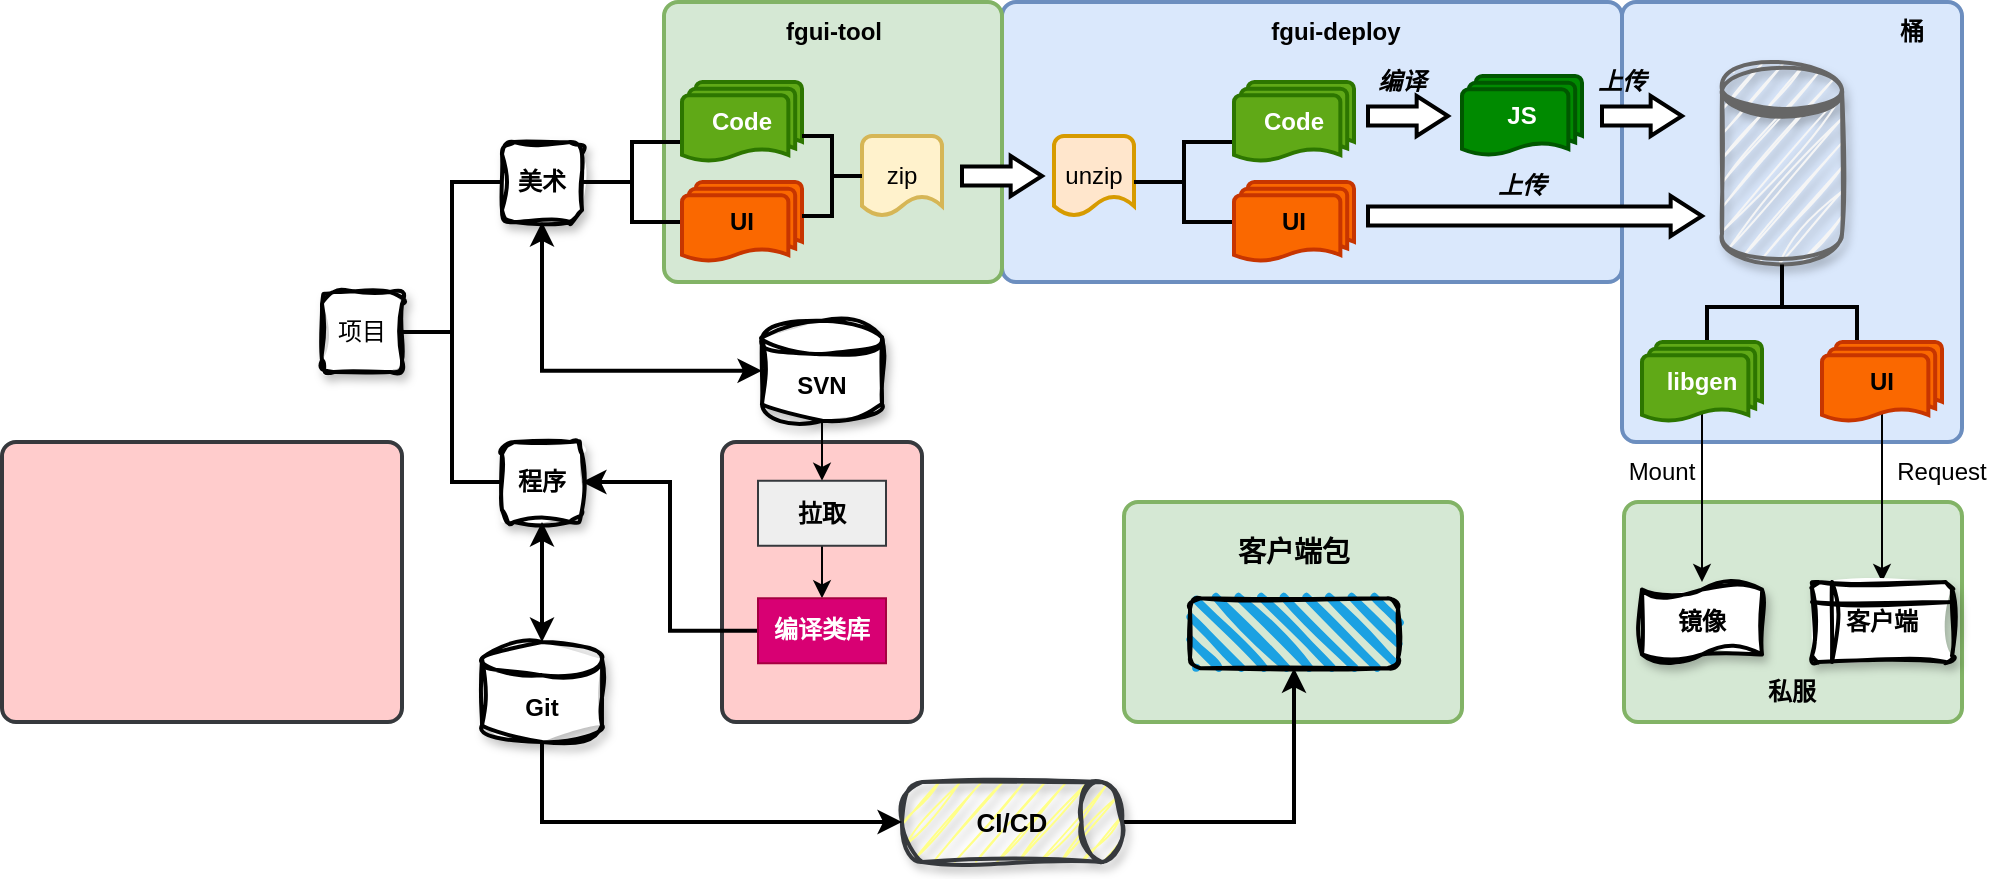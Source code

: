 <mxfile version="24.6.5" type="github">
  <diagram name="第 1 页" id="0kab6wrUSgYUvddVIIdW">
    <mxGraphModel dx="2261" dy="841" grid="1" gridSize="10" guides="1" tooltips="1" connect="1" arrows="1" fold="1" page="1" pageScale="1" pageWidth="827" pageHeight="1169" math="0" shadow="0">
      <root>
        <mxCell id="0" />
        <mxCell id="1" parent="0" />
        <mxCell id="4UdTQVk_SUVW9T-Mre9T-62" value="" style="rounded=1;whiteSpace=wrap;html=1;absoluteArcSize=1;arcSize=14;strokeWidth=2;labelBackgroundColor=none;fillColor=#ffcccc;strokeColor=#36393d;" vertex="1" parent="1">
          <mxGeometry x="240" y="300" width="100" height="140" as="geometry" />
        </mxCell>
        <mxCell id="4UdTQVk_SUVW9T-Mre9T-49" value="" style="rounded=1;whiteSpace=wrap;html=1;absoluteArcSize=1;arcSize=14;strokeWidth=2;strokeColor=#82b366;labelBackgroundColor=none;fillColor=#d5e8d4;" vertex="1" parent="1">
          <mxGeometry x="691" y="330" width="169" height="110" as="geometry" />
        </mxCell>
        <mxCell id="4UdTQVk_SUVW9T-Mre9T-48" value="" style="rounded=1;whiteSpace=wrap;html=1;absoluteArcSize=1;arcSize=14;strokeWidth=2;strokeColor=#6c8ebf;fillColor=#dae8fc;" vertex="1" parent="1">
          <mxGeometry x="690" y="80" width="170" height="220" as="geometry" />
        </mxCell>
        <mxCell id="4UdTQVk_SUVW9T-Mre9T-45" value="" style="rounded=1;whiteSpace=wrap;html=1;absoluteArcSize=1;arcSize=14;strokeWidth=2;strokeColor=#6c8ebf;fillColor=#dae8fc;" vertex="1" parent="1">
          <mxGeometry x="380" y="80" width="310" height="140" as="geometry" />
        </mxCell>
        <mxCell id="4UdTQVk_SUVW9T-Mre9T-44" value="" style="rounded=1;whiteSpace=wrap;html=1;absoluteArcSize=1;arcSize=14;strokeWidth=2;strokeColor=#82b366;labelBackgroundColor=none;fillColor=#d5e8d4;" vertex="1" parent="1">
          <mxGeometry x="211" y="80" width="169" height="140" as="geometry" />
        </mxCell>
        <mxCell id="4UdTQVk_SUVW9T-Mre9T-1" value="项目" style="rounded=1;whiteSpace=wrap;html=1;strokeWidth=2;sketch=1;curveFitting=1;jiggle=2;shadow=1;glass=0;" vertex="1" parent="1">
          <mxGeometry x="40" y="225" width="40" height="40" as="geometry" />
        </mxCell>
        <mxCell id="4UdTQVk_SUVW9T-Mre9T-5" value="" style="strokeWidth=2;html=1;shape=mxgraph.flowchart.annotation_2;align=left;labelPosition=right;pointerEvents=1;" vertex="1" parent="1">
          <mxGeometry x="80" y="170" width="50" height="150" as="geometry" />
        </mxCell>
        <mxCell id="4UdTQVk_SUVW9T-Mre9T-6" value="美术" style="rounded=1;whiteSpace=wrap;html=1;strokeWidth=2;fontStyle=1;sketch=1;curveFitting=1;jiggle=2;shadow=1;" vertex="1" parent="1">
          <mxGeometry x="130" y="150" width="40" height="40" as="geometry" />
        </mxCell>
        <mxCell id="4UdTQVk_SUVW9T-Mre9T-7" value="程序" style="rounded=1;whiteSpace=wrap;html=1;strokeWidth=2;fontStyle=1;glass=0;sketch=1;curveFitting=1;jiggle=2;shadow=1;" vertex="1" parent="1">
          <mxGeometry x="130" y="300" width="40" height="40" as="geometry" />
        </mxCell>
        <mxCell id="4UdTQVk_SUVW9T-Mre9T-10" value="" style="strokeWidth=2;html=1;shape=mxgraph.flowchart.annotation_2;align=left;labelPosition=right;pointerEvents=1;" vertex="1" parent="1">
          <mxGeometry x="170" y="150" width="50" height="40" as="geometry" />
        </mxCell>
        <mxCell id="4UdTQVk_SUVW9T-Mre9T-12" value="Code" style="strokeWidth=2;html=1;shape=mxgraph.flowchart.multi-document;whiteSpace=wrap;fillColor=#60a917;fontColor=#ffffff;strokeColor=#2D7600;fontStyle=1" vertex="1" parent="1">
          <mxGeometry x="220" y="120" width="60" height="40" as="geometry" />
        </mxCell>
        <mxCell id="4UdTQVk_SUVW9T-Mre9T-13" value="UI" style="strokeWidth=2;html=1;shape=mxgraph.flowchart.multi-document;whiteSpace=wrap;fillColor=#fa6800;fontColor=#000000;strokeColor=#C73500;fontStyle=1" vertex="1" parent="1">
          <mxGeometry x="220" y="170" width="60" height="40" as="geometry" />
        </mxCell>
        <mxCell id="4UdTQVk_SUVW9T-Mre9T-14" value="zip" style="strokeWidth=2;html=1;shape=mxgraph.flowchart.document2;whiteSpace=wrap;size=0.25;fillColor=#fff2cc;strokeColor=#d6b656;" vertex="1" parent="1">
          <mxGeometry x="310" y="147" width="40" height="40" as="geometry" />
        </mxCell>
        <mxCell id="4UdTQVk_SUVW9T-Mre9T-15" value="" style="verticalLabelPosition=bottom;verticalAlign=top;html=1;strokeWidth=2;shape=mxgraph.arrows2.arrow;dy=0.53;dx=15.67;notch=0;" vertex="1" parent="1">
          <mxGeometry x="360" y="157" width="40" height="20" as="geometry" />
        </mxCell>
        <mxCell id="4UdTQVk_SUVW9T-Mre9T-17" value="" style="strokeWidth=2;html=1;shape=mxgraph.flowchart.annotation_2;align=left;labelPosition=right;pointerEvents=1;rotation=-180;" vertex="1" parent="1">
          <mxGeometry x="280" y="147" width="30" height="40" as="geometry" />
        </mxCell>
        <mxCell id="4UdTQVk_SUVW9T-Mre9T-19" value="unzip" style="strokeWidth=2;html=1;shape=mxgraph.flowchart.document2;whiteSpace=wrap;size=0.25;fillColor=#ffe6cc;strokeColor=#d79b00;" vertex="1" parent="1">
          <mxGeometry x="406" y="147" width="40" height="40" as="geometry" />
        </mxCell>
        <mxCell id="4UdTQVk_SUVW9T-Mre9T-20" value="" style="strokeWidth=2;html=1;shape=mxgraph.flowchart.annotation_2;align=left;labelPosition=right;pointerEvents=1;" vertex="1" parent="1">
          <mxGeometry x="446" y="150" width="50" height="40" as="geometry" />
        </mxCell>
        <mxCell id="4UdTQVk_SUVW9T-Mre9T-21" value="Code" style="strokeWidth=2;html=1;shape=mxgraph.flowchart.multi-document;whiteSpace=wrap;fillColor=#60a917;fontColor=#ffffff;strokeColor=#2D7600;fontStyle=1" vertex="1" parent="1">
          <mxGeometry x="496" y="120" width="60" height="40" as="geometry" />
        </mxCell>
        <mxCell id="4UdTQVk_SUVW9T-Mre9T-22" value="UI" style="strokeWidth=2;html=1;shape=mxgraph.flowchart.multi-document;whiteSpace=wrap;fillColor=#fa6800;fontColor=#000000;strokeColor=#C73500;fontStyle=1" vertex="1" parent="1">
          <mxGeometry x="496" y="170" width="60" height="40" as="geometry" />
        </mxCell>
        <mxCell id="4UdTQVk_SUVW9T-Mre9T-25" value="" style="verticalLabelPosition=bottom;verticalAlign=top;html=1;strokeWidth=2;shape=mxgraph.arrows2.arrow;dy=0.53;dx=15.67;notch=0;" vertex="1" parent="1">
          <mxGeometry x="563" y="127" width="40" height="20" as="geometry" />
        </mxCell>
        <mxCell id="4UdTQVk_SUVW9T-Mre9T-26" value="JS" style="strokeWidth=2;html=1;shape=mxgraph.flowchart.multi-document;whiteSpace=wrap;fillColor=#008a00;fontColor=#ffffff;strokeColor=#005700;fontStyle=1" vertex="1" parent="1">
          <mxGeometry x="610" y="117" width="60" height="40" as="geometry" />
        </mxCell>
        <mxCell id="4UdTQVk_SUVW9T-Mre9T-27" value="" style="shape=datastore;whiteSpace=wrap;html=1;strokeWidth=2;fillColor=#f5f5f5;fontColor=#333333;strokeColor=#666666;sketch=1;curveFitting=1;jiggle=2;shadow=1;" vertex="1" parent="1">
          <mxGeometry x="740" y="110" width="60" height="100" as="geometry" />
        </mxCell>
        <mxCell id="4UdTQVk_SUVW9T-Mre9T-30" value="" style="verticalLabelPosition=bottom;verticalAlign=top;html=1;strokeWidth=2;shape=mxgraph.arrows2.arrow;dy=0.53;dx=15.67;notch=0;" vertex="1" parent="1">
          <mxGeometry x="563" y="177" width="167" height="20" as="geometry" />
        </mxCell>
        <mxCell id="4UdTQVk_SUVW9T-Mre9T-31" value="" style="verticalLabelPosition=bottom;verticalAlign=top;html=1;strokeWidth=2;shape=mxgraph.arrows2.arrow;dy=0.53;dx=15.67;notch=0;" vertex="1" parent="1">
          <mxGeometry x="680" y="127" width="40" height="20" as="geometry" />
        </mxCell>
        <mxCell id="4UdTQVk_SUVW9T-Mre9T-32" value="镜像" style="shape=tape;whiteSpace=wrap;html=1;strokeWidth=2;size=0.19;fontStyle=1;sketch=1;curveFitting=1;jiggle=2;shadow=1;" vertex="1" parent="1">
          <mxGeometry x="700" y="370" width="60" height="40" as="geometry" />
        </mxCell>
        <mxCell id="4UdTQVk_SUVW9T-Mre9T-33" value="" style="strokeWidth=2;html=1;shape=mxgraph.flowchart.annotation_2;align=left;labelPosition=right;pointerEvents=1;rotation=90;" vertex="1" parent="1">
          <mxGeometry x="748.75" y="195" width="42.5" height="75" as="geometry" />
        </mxCell>
        <mxCell id="4UdTQVk_SUVW9T-Mre9T-52" style="edgeStyle=orthogonalEdgeStyle;rounded=0;orthogonalLoop=1;jettySize=auto;html=1;exitX=0.5;exitY=0.88;exitDx=0;exitDy=0;exitPerimeter=0;entryX=0.5;entryY=0;entryDx=0;entryDy=0;" edge="1" parent="1" source="4UdTQVk_SUVW9T-Mre9T-35" target="4UdTQVk_SUVW9T-Mre9T-37">
          <mxGeometry relative="1" as="geometry" />
        </mxCell>
        <mxCell id="4UdTQVk_SUVW9T-Mre9T-35" value="UI" style="strokeWidth=2;html=1;shape=mxgraph.flowchart.multi-document;whiteSpace=wrap;fontStyle=1;fillColor=#fa6800;fontColor=#000000;strokeColor=#C73500;" vertex="1" parent="1">
          <mxGeometry x="790" y="250" width="60" height="40" as="geometry" />
        </mxCell>
        <mxCell id="4UdTQVk_SUVW9T-Mre9T-38" style="edgeStyle=orthogonalEdgeStyle;rounded=0;orthogonalLoop=1;jettySize=auto;html=1;exitX=0.5;exitY=0.88;exitDx=0;exitDy=0;exitPerimeter=0;" edge="1" parent="1" source="4UdTQVk_SUVW9T-Mre9T-36" target="4UdTQVk_SUVW9T-Mre9T-32">
          <mxGeometry relative="1" as="geometry" />
        </mxCell>
        <mxCell id="4UdTQVk_SUVW9T-Mre9T-36" value="libgen" style="strokeWidth=2;html=1;shape=mxgraph.flowchart.multi-document;whiteSpace=wrap;fontStyle=1;fillColor=#60a917;fontColor=#ffffff;strokeColor=#2D7600;" vertex="1" parent="1">
          <mxGeometry x="700" y="250" width="60" height="40" as="geometry" />
        </mxCell>
        <mxCell id="4UdTQVk_SUVW9T-Mre9T-37" value="&lt;div&gt;&lt;span style=&quot;background-color: initial;&quot;&gt;客户端&lt;/span&gt;&lt;br&gt;&lt;/div&gt;" style="shape=internalStorage;whiteSpace=wrap;html=1;dx=10;dy=10;rounded=1;arcSize=8;strokeWidth=2;fontStyle=1;sketch=1;curveFitting=1;jiggle=2;shadow=1;" vertex="1" parent="1">
          <mxGeometry x="785" y="370" width="70" height="40" as="geometry" />
        </mxCell>
        <mxCell id="4UdTQVk_SUVW9T-Mre9T-40" value="Mount" style="text;strokeColor=none;align=center;fillColor=none;html=1;verticalAlign=middle;whiteSpace=wrap;rounded=0;" vertex="1" parent="1">
          <mxGeometry x="680" y="300" width="60" height="30" as="geometry" />
        </mxCell>
        <mxCell id="4UdTQVk_SUVW9T-Mre9T-41" value="Request" style="text;strokeColor=none;align=center;fillColor=none;html=1;verticalAlign=middle;whiteSpace=wrap;rounded=0;" vertex="1" parent="1">
          <mxGeometry x="820" y="300" width="60" height="30" as="geometry" />
        </mxCell>
        <mxCell id="4UdTQVk_SUVW9T-Mre9T-67" style="edgeStyle=orthogonalEdgeStyle;rounded=0;orthogonalLoop=1;jettySize=auto;html=1;exitX=0.5;exitY=1;exitDx=0;exitDy=0;exitPerimeter=0;" edge="1" parent="1" source="4UdTQVk_SUVW9T-Mre9T-42" target="4UdTQVk_SUVW9T-Mre9T-64">
          <mxGeometry relative="1" as="geometry" />
        </mxCell>
        <mxCell id="4UdTQVk_SUVW9T-Mre9T-42" value="&lt;div&gt;&lt;br&gt;&lt;/div&gt;SVN" style="strokeWidth=2;html=1;shape=mxgraph.flowchart.database;whiteSpace=wrap;fontStyle=1;sketch=1;curveFitting=1;jiggle=2;shadow=1;" vertex="1" parent="1">
          <mxGeometry x="260" y="239.38" width="60" height="50" as="geometry" />
        </mxCell>
        <mxCell id="4UdTQVk_SUVW9T-Mre9T-46" value="fgui-tool" style="text;strokeColor=none;align=center;fillColor=none;html=1;verticalAlign=middle;whiteSpace=wrap;rounded=0;fontStyle=1" vertex="1" parent="1">
          <mxGeometry x="265.5" y="80" width="60" height="30" as="geometry" />
        </mxCell>
        <mxCell id="4UdTQVk_SUVW9T-Mre9T-47" value="fgui-deploy" style="text;strokeColor=none;align=center;fillColor=none;html=1;verticalAlign=middle;whiteSpace=wrap;rounded=0;fontStyle=1" vertex="1" parent="1">
          <mxGeometry x="497" y="80" width="100" height="30" as="geometry" />
        </mxCell>
        <mxCell id="4UdTQVk_SUVW9T-Mre9T-54" value="&lt;b&gt;私服&lt;/b&gt;" style="text;strokeColor=none;align=center;fillColor=none;html=1;verticalAlign=middle;whiteSpace=wrap;rounded=0;" vertex="1" parent="1">
          <mxGeometry x="745" y="410" width="60" height="30" as="geometry" />
        </mxCell>
        <mxCell id="4UdTQVk_SUVW9T-Mre9T-55" value="&lt;b&gt;桶&lt;/b&gt;" style="text;strokeColor=none;align=center;fillColor=none;html=1;verticalAlign=middle;whiteSpace=wrap;rounded=0;" vertex="1" parent="1">
          <mxGeometry x="805" y="80" width="60" height="30" as="geometry" />
        </mxCell>
        <mxCell id="4UdTQVk_SUVW9T-Mre9T-56" value="编译" style="text;strokeColor=none;align=center;fillColor=none;html=1;verticalAlign=middle;whiteSpace=wrap;rounded=0;fontStyle=3" vertex="1" parent="1">
          <mxGeometry x="550" y="105" width="60" height="30" as="geometry" />
        </mxCell>
        <mxCell id="4UdTQVk_SUVW9T-Mre9T-57" value="上传" style="text;strokeColor=none;align=center;fillColor=none;html=1;verticalAlign=middle;whiteSpace=wrap;rounded=0;fontStyle=3" vertex="1" parent="1">
          <mxGeometry x="610" y="157" width="60" height="30" as="geometry" />
        </mxCell>
        <mxCell id="4UdTQVk_SUVW9T-Mre9T-58" value="上传" style="text;strokeColor=none;align=center;fillColor=none;html=1;verticalAlign=middle;whiteSpace=wrap;rounded=0;fontStyle=3" vertex="1" parent="1">
          <mxGeometry x="660" y="105" width="60" height="30" as="geometry" />
        </mxCell>
        <mxCell id="4UdTQVk_SUVW9T-Mre9T-61" style="edgeStyle=orthogonalEdgeStyle;rounded=0;orthogonalLoop=1;jettySize=auto;html=1;exitX=0.5;exitY=0;exitDx=0;exitDy=0;exitPerimeter=0;entryX=0.5;entryY=1;entryDx=0;entryDy=0;strokeWidth=2;startArrow=classic;startFill=1;" edge="1" parent="1" source="4UdTQVk_SUVW9T-Mre9T-59" target="4UdTQVk_SUVW9T-Mre9T-7">
          <mxGeometry relative="1" as="geometry" />
        </mxCell>
        <mxCell id="4UdTQVk_SUVW9T-Mre9T-59" value="&lt;div&gt;&lt;br&gt;&lt;/div&gt;Git&lt;div&gt;&lt;/div&gt;" style="strokeWidth=2;html=1;shape=mxgraph.flowchart.database;whiteSpace=wrap;fontStyle=1;horizontal=1;sketch=1;curveFitting=1;jiggle=2;shadow=1;" vertex="1" parent="1">
          <mxGeometry x="120" y="400" width="60" height="50" as="geometry" />
        </mxCell>
        <mxCell id="4UdTQVk_SUVW9T-Mre9T-60" style="edgeStyle=orthogonalEdgeStyle;rounded=0;orthogonalLoop=1;jettySize=auto;html=1;exitX=0.5;exitY=1;exitDx=0;exitDy=0;entryX=0;entryY=0.5;entryDx=0;entryDy=0;entryPerimeter=0;strokeWidth=2;startArrow=classic;startFill=1;" edge="1" parent="1" source="4UdTQVk_SUVW9T-Mre9T-6" target="4UdTQVk_SUVW9T-Mre9T-42">
          <mxGeometry relative="1" as="geometry" />
        </mxCell>
        <mxCell id="4UdTQVk_SUVW9T-Mre9T-68" style="edgeStyle=orthogonalEdgeStyle;rounded=0;orthogonalLoop=1;jettySize=auto;html=1;exitX=0.5;exitY=1;exitDx=0;exitDy=0;" edge="1" parent="1" source="4UdTQVk_SUVW9T-Mre9T-64" target="4UdTQVk_SUVW9T-Mre9T-65">
          <mxGeometry relative="1" as="geometry" />
        </mxCell>
        <mxCell id="4UdTQVk_SUVW9T-Mre9T-64" value="拉取" style="rounded=0;whiteSpace=wrap;html=1;fontStyle=1;fillColor=#eeeeee;strokeColor=#36393d;" vertex="1" parent="1">
          <mxGeometry x="258" y="319.38" width="64" height="32.5" as="geometry" />
        </mxCell>
        <mxCell id="4UdTQVk_SUVW9T-Mre9T-70" style="edgeStyle=orthogonalEdgeStyle;rounded=0;orthogonalLoop=1;jettySize=auto;html=1;exitX=0;exitY=0.5;exitDx=0;exitDy=0;entryX=1;entryY=0.5;entryDx=0;entryDy=0;strokeWidth=2;" edge="1" parent="1" source="4UdTQVk_SUVW9T-Mre9T-65" target="4UdTQVk_SUVW9T-Mre9T-7">
          <mxGeometry relative="1" as="geometry" />
        </mxCell>
        <mxCell id="4UdTQVk_SUVW9T-Mre9T-65" value="编译类库" style="rounded=0;whiteSpace=wrap;html=1;fontStyle=1;fillColor=#d80073;fontColor=#ffffff;strokeColor=#A50040;" vertex="1" parent="1">
          <mxGeometry x="258" y="378.13" width="64" height="32.5" as="geometry" />
        </mxCell>
        <mxCell id="4UdTQVk_SUVW9T-Mre9T-69" value="" style="rounded=1;whiteSpace=wrap;html=1;absoluteArcSize=1;arcSize=14;strokeWidth=2;labelBackgroundColor=none;fillColor=#ffcccc;strokeColor=#36393d;" vertex="1" parent="1">
          <mxGeometry x="-120" y="300" width="200" height="140" as="geometry" />
        </mxCell>
        <mxCell id="4UdTQVk_SUVW9T-Mre9T-71" value="" style="rounded=1;whiteSpace=wrap;html=1;absoluteArcSize=1;arcSize=14;strokeWidth=2;strokeColor=#82b366;labelBackgroundColor=none;fillColor=#d5e8d4;" vertex="1" parent="1">
          <mxGeometry x="441" y="330" width="169" height="110" as="geometry" />
        </mxCell>
        <mxCell id="4UdTQVk_SUVW9T-Mre9T-73" value="" style="rounded=1;whiteSpace=wrap;html=1;strokeWidth=2;fillWeight=4;hachureGap=8;hachureAngle=45;fillColor=#1ba1e2;sketch=1;" vertex="1" parent="1">
          <mxGeometry x="474" y="378.13" width="104" height="35" as="geometry" />
        </mxCell>
        <mxCell id="4UdTQVk_SUVW9T-Mre9T-74" value="客户端包" style="text;strokeColor=none;align=center;fillColor=none;html=1;verticalAlign=middle;whiteSpace=wrap;rounded=0;fontStyle=1;fontSize=14;" vertex="1" parent="1">
          <mxGeometry x="496" y="340" width="60" height="30" as="geometry" />
        </mxCell>
        <mxCell id="4UdTQVk_SUVW9T-Mre9T-77" style="edgeStyle=orthogonalEdgeStyle;rounded=0;orthogonalLoop=1;jettySize=auto;html=1;exitX=1;exitY=0.5;exitDx=0;exitDy=0;exitPerimeter=0;entryX=0.5;entryY=1;entryDx=0;entryDy=0;strokeWidth=2;" edge="1" parent="1" source="4UdTQVk_SUVW9T-Mre9T-75" target="4UdTQVk_SUVW9T-Mre9T-73">
          <mxGeometry relative="1" as="geometry" />
        </mxCell>
        <mxCell id="4UdTQVk_SUVW9T-Mre9T-75" value="CI/CD" style="strokeWidth=2;html=1;shape=mxgraph.flowchart.direct_data;whiteSpace=wrap;fontStyle=1;fontSize=13;fillColor=#ffff88;strokeColor=#36393d;sketch=1;curveFitting=1;jiggle=2;shadow=1;" vertex="1" parent="1">
          <mxGeometry x="330" y="470" width="110" height="40" as="geometry" />
        </mxCell>
        <mxCell id="4UdTQVk_SUVW9T-Mre9T-76" style="edgeStyle=orthogonalEdgeStyle;rounded=0;orthogonalLoop=1;jettySize=auto;html=1;exitX=0.5;exitY=1;exitDx=0;exitDy=0;exitPerimeter=0;entryX=0;entryY=0.5;entryDx=0;entryDy=0;entryPerimeter=0;strokeWidth=2;" edge="1" parent="1" source="4UdTQVk_SUVW9T-Mre9T-59" target="4UdTQVk_SUVW9T-Mre9T-75">
          <mxGeometry relative="1" as="geometry" />
        </mxCell>
      </root>
    </mxGraphModel>
  </diagram>
</mxfile>
